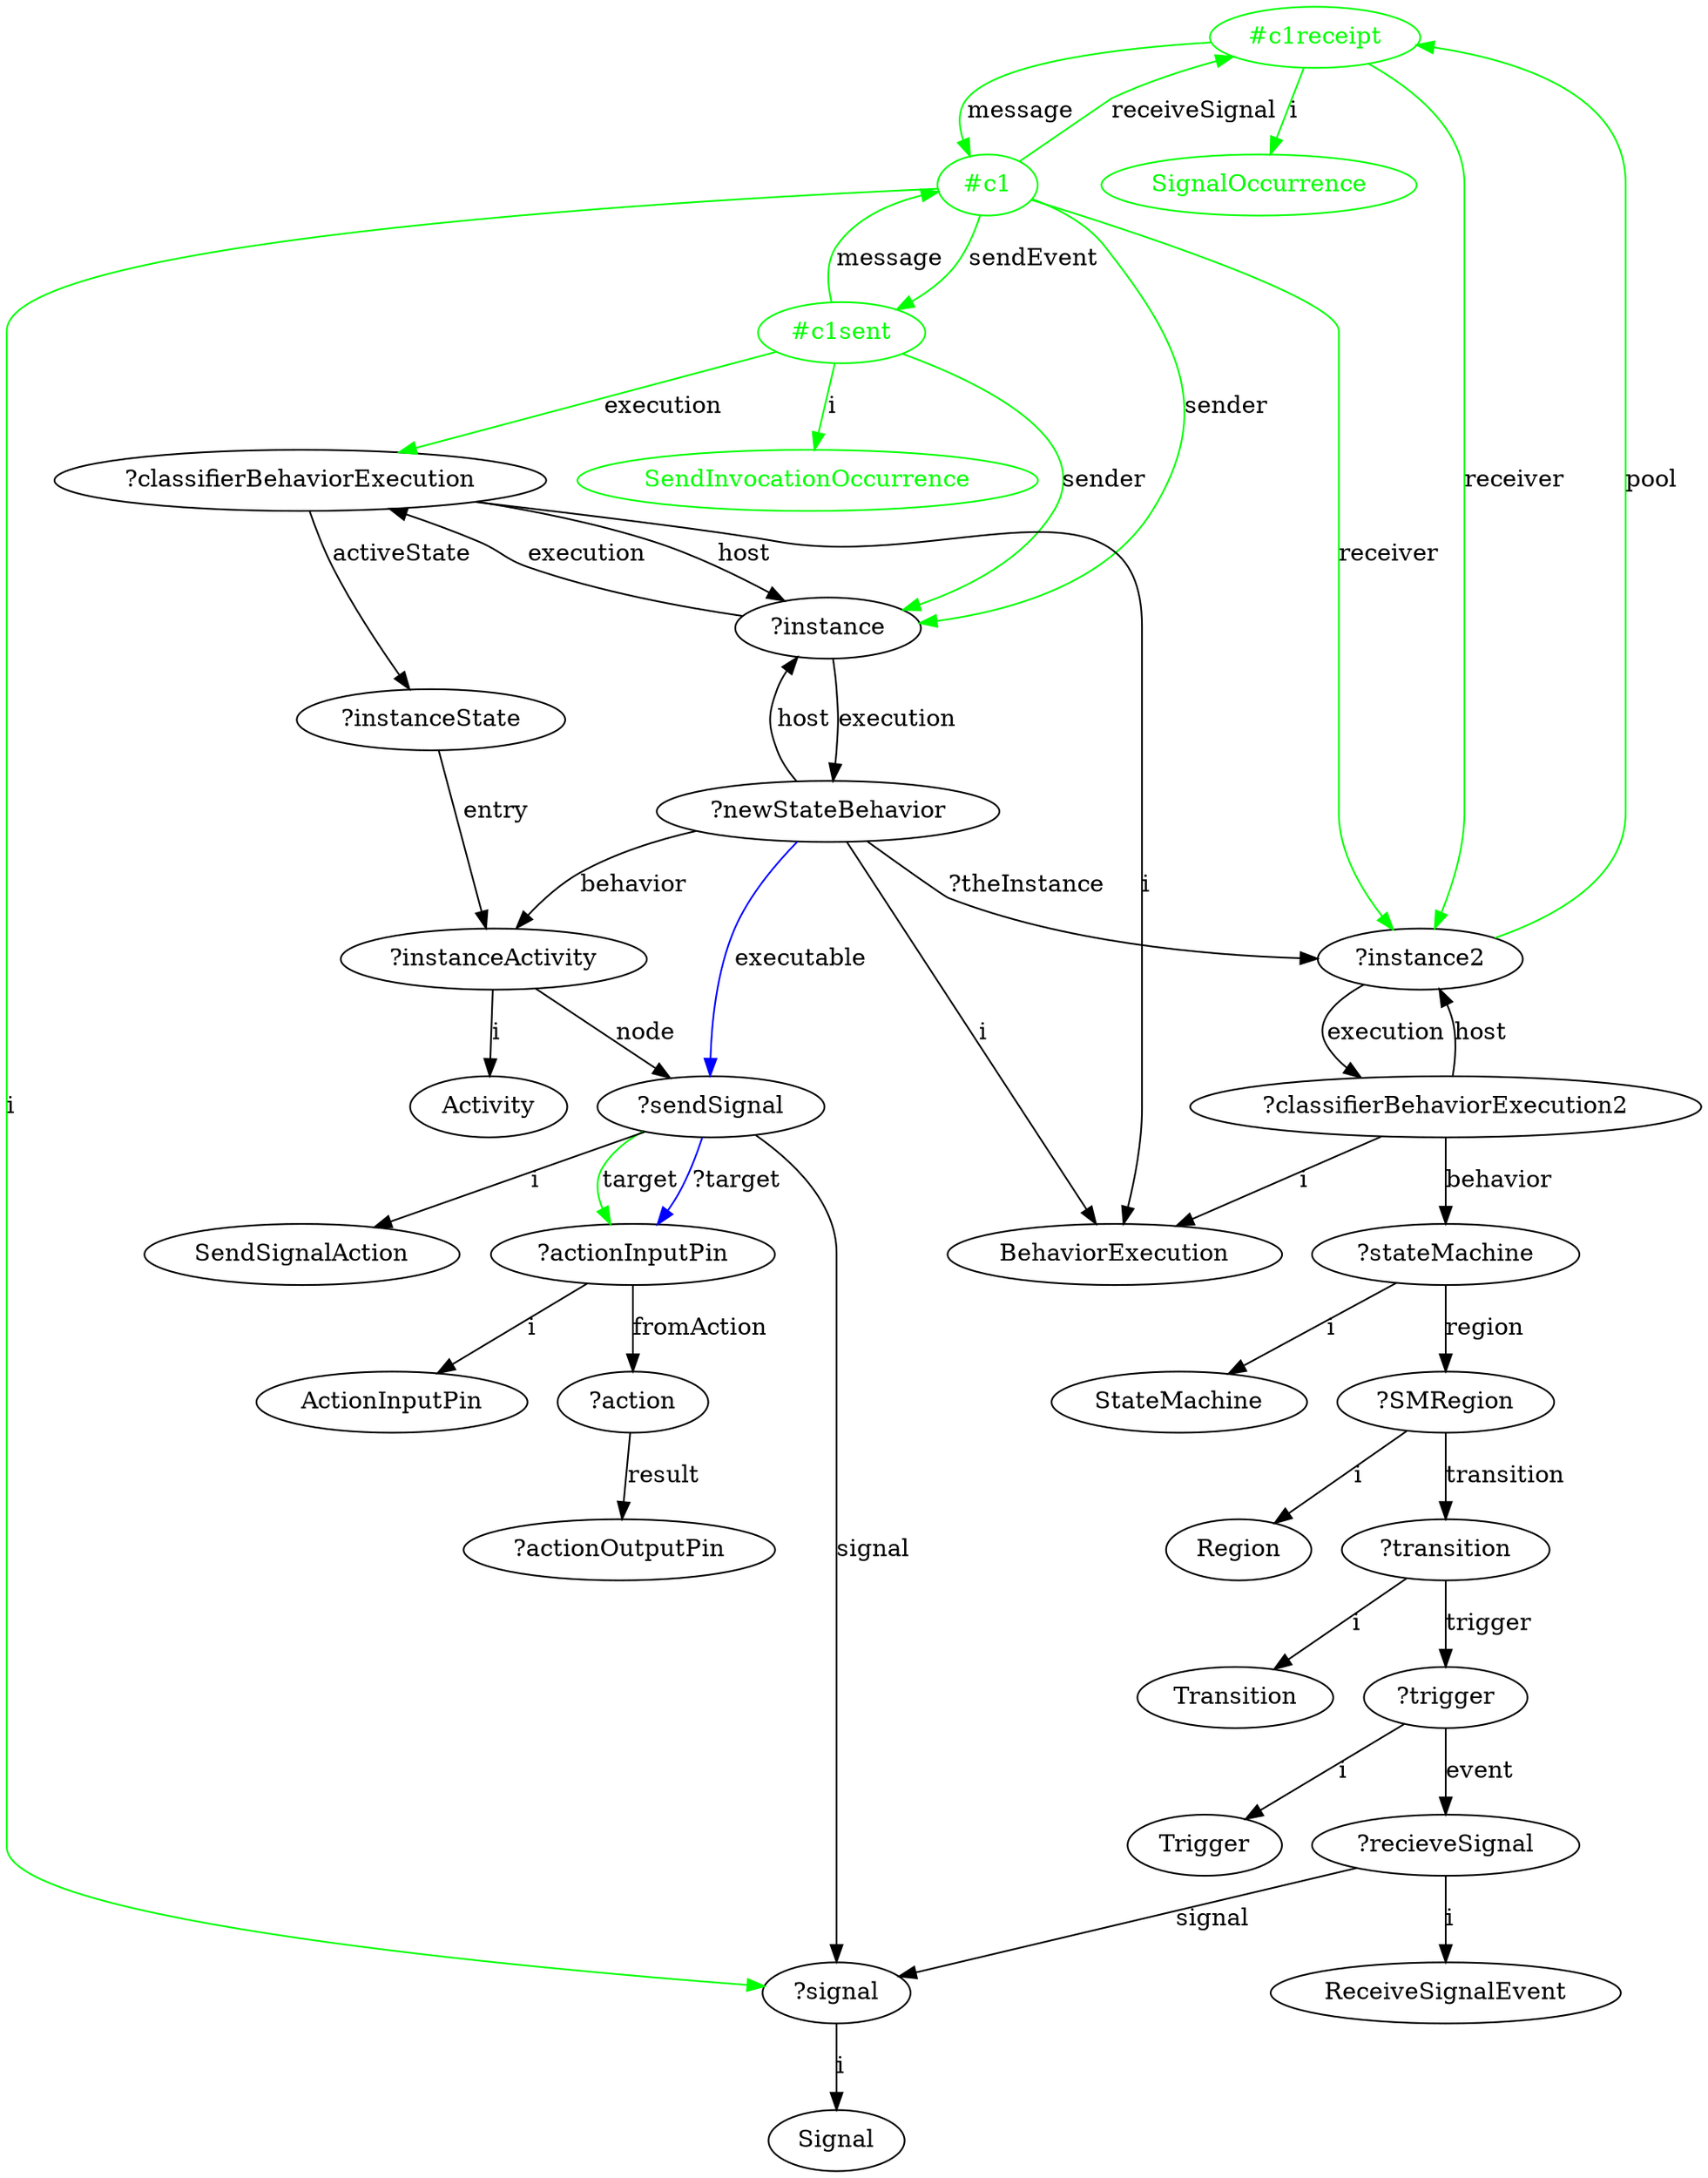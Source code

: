 digraph sendSignalAction {
	"#c1receipt" -> "#c1" [label="message", color="green"]
	"#c1receipt" [color="green", fontcolor="green"]
	"#c1" [color="green", fontcolor="green"]
	"#c1" -> "#c1receipt" [label="receiveSignal", color="green"]
	"#c1" [color="green", fontcolor="green"]
	"#c1receipt" [color="green", fontcolor="green"]
	"#c1" -> "#c1sent" [label="sendEvent", color="green"]
	"#c1" [color="green", fontcolor="green"]
	"#c1sent" [color="green", fontcolor="green"]
	"#c1sent" -> "#c1" [label="message", color="green"]
	"#c1sent" [color="green", fontcolor="green"]
	"#c1" [color="green", fontcolor="green"]
	"#c1receipt" -> "SignalOccurrence" [label="i", color="green"]
	"#c1receipt" [color="green", fontcolor="green"]
	"SignalOccurrence" [color="green", fontcolor="green"]
	"#c1sent" -> "SendInvocationOccurrence" [label="i", color="green"]
	"#c1sent" [color="green", fontcolor="green"]
	"SendInvocationOccurrence" [color="green", fontcolor="green"]
	"?instance" -> "?newStateBehavior" [label="execution"]
	"?newStateBehavior" -> "?instance" [label="host"]
	"?classifierBehaviorExecution" -> "?instance" [label="host"]
	"?instance" -> "?classifierBehaviorExecution" [label="execution"]
	"?classifierBehaviorExecution" -> "BehaviorExecution" [label="i"]
	"?newStateBehavior" -> "BehaviorExecution" [label="i"]
	"?classifierBehaviorExecution2" -> "BehaviorExecution" [label="i"]
	"?classifierBehaviorExecution2" -> "?instance2" [label="host"]
	"?instance2" -> "?classifierBehaviorExecution2" [label="execution"]
	"?classifierBehaviorExecution2" -> "?stateMachine" [label="behavior"]
	"?stateMachine" -> "StateMachine" [label="i"]
	"?SMRegion" -> "Region" [label="i"]
	"?transition" -> "Transition" [label="i"]
	"?trigger" -> "Trigger" [label="i"]
	"?recieveSignal" -> "ReceiveSignalEvent" [label="i"]
	"?stateMachine" -> "?SMRegion" [label="region"]
	"?SMRegion" -> "?transition" [label="transition"]
	"?transition" -> "?trigger" [label="trigger"]
	"?trigger" -> "?recieveSignal" [label="event"]
	"?recieveSignal" -> "?signal" [label="signal"]
	"?signal" -> "Signal" [label="i"]
	"?actionInputPin" -> "ActionInputPin" [label="i"]
	"?actionInputPin" -> "?action" [label="fromAction"]
	"?action" -> "?actionOutputPin" [label="result"]
	"?sendSignal" -> "?actionInputPin" [label="target", color="green"]
	"?sendSignal" -> "SendSignalAction" [label="i"]
	"?instanceActivity" -> "Activity" [label="i"]
	"?instanceState" -> "?instanceActivity" [label="entry"]
	"?newStateBehavior" -> "?instanceActivity" [label="behavior"]
	"?classifierBehaviorExecution" -> "?instanceState" [label="activeState"]
	"?instanceActivity" -> "?sendSignal" [label="node"]
	"?sendSignal" -> "?signal" [label="signal"]
	"?newStateBehavior" -> "?instance2" [label="?theInstance"]
	"#c1" -> "?instance2" [label="receiver", color="green"]
	"#c1" [color="green", fontcolor="green"]
	"#c1sent" -> "?classifierBehaviorExecution" [label="execution", color="green"]
	"#c1sent" [color="green", fontcolor="green"]
	"#c1sent" -> "?instance" [label="sender", color="green"]
	"#c1sent" [color="green", fontcolor="green"]
	"?instance2" -> "#c1receipt" [label="pool", color="green"]
	"#c1receipt" [color="green", fontcolor="green"]
	"#c1receipt" -> "?instance2" [label="receiver", color="green"]
	"#c1receipt" [color="green", fontcolor="green"]
	"#c1" -> "?signal" [label="i", color="green"]
	"#c1" [color="green", fontcolor="green"]
	"#c1" -> "?instance" [label="sender", color="green"]
	"#c1" [color="green", fontcolor="green"]
	"?sendSignal" -> "?actionInputPin" [label="?target", color="blue"]
	"?newStateBehavior" -> "?sendSignal" [label="executable", color="blue"]
}
